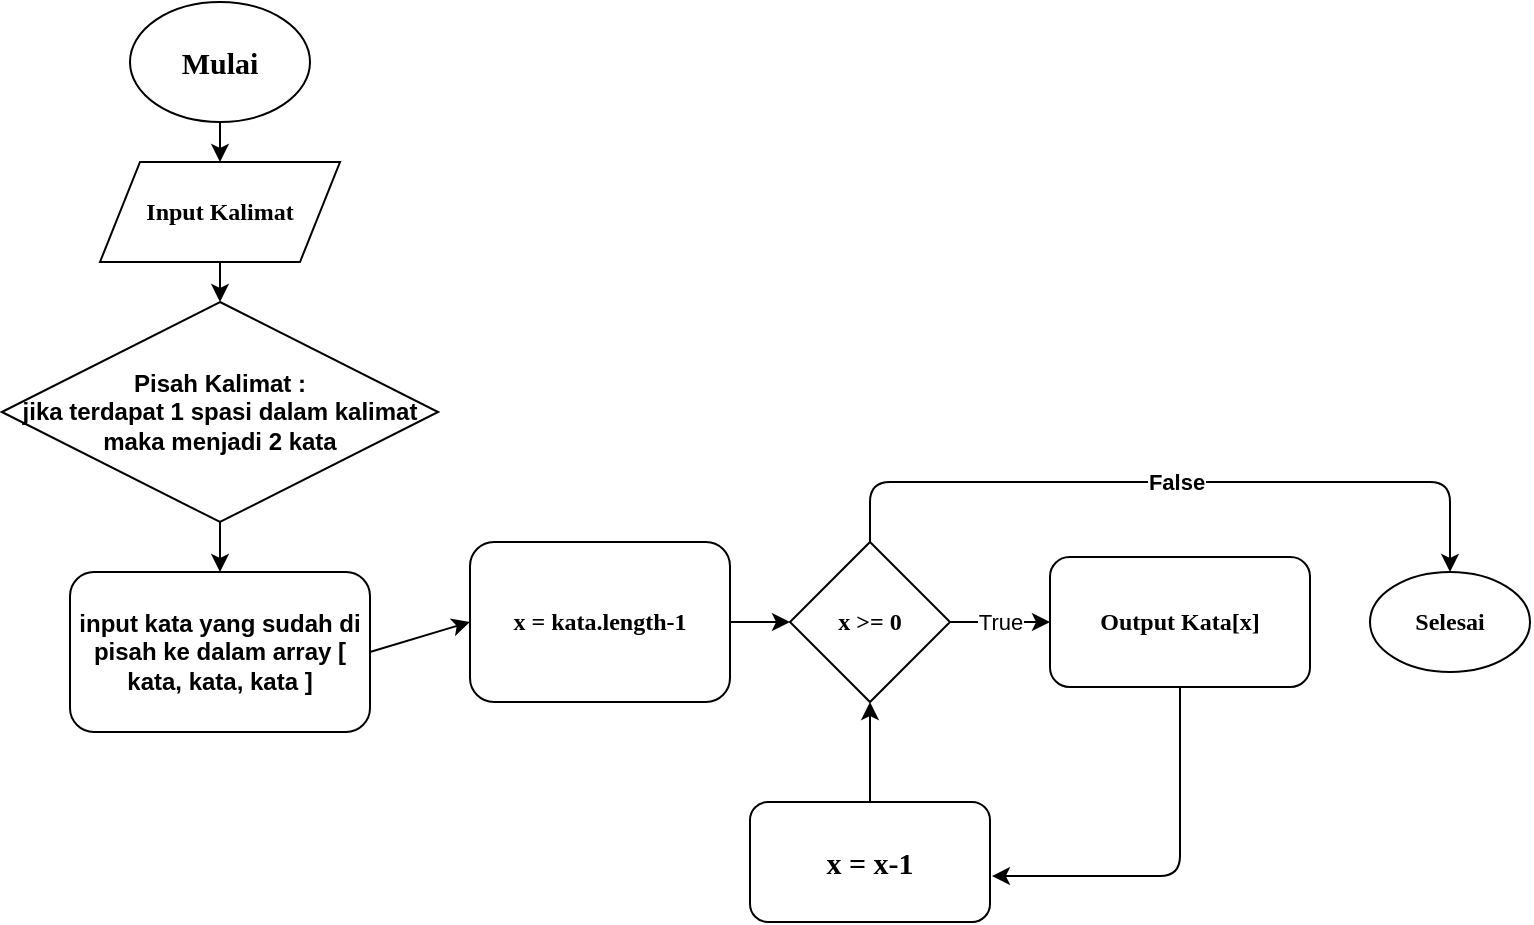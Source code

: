 <mxfile version="14.7.8" type="device"><diagram id="tt5l17vYLHcg5QNLVgEe" name="Page-1"><mxGraphModel dx="867" dy="468" grid="1" gridSize="10" guides="1" tooltips="1" connect="1" arrows="1" fold="1" page="1" pageScale="1" pageWidth="850" pageHeight="1100" math="0" shadow="0"><root><mxCell id="0"/><mxCell id="1" parent="0"/><mxCell id="Amhl82lC2FzriThrE0Xl-1" value="&lt;b&gt;&lt;font face=&quot;Georgia&quot;&gt;&lt;span&gt;x &amp;gt;= 0&lt;br&gt;&lt;/span&gt;&lt;/font&gt;&lt;/b&gt;" style="rhombus;whiteSpace=wrap;html=1;fontStyle=1" parent="1" vertex="1"><mxGeometry x="440" y="290" width="80" height="80" as="geometry"/></mxCell><object label="&lt;font style=&quot;font-size: 15px&quot; face=&quot;Georgia&quot;&gt;&lt;b&gt;Mulai&lt;/b&gt;&lt;/font&gt;" id="Amhl82lC2FzriThrE0Xl-2"><mxCell style="ellipse;whiteSpace=wrap;html=1;" parent="1" vertex="1"><mxGeometry x="110" y="20" width="90" height="60" as="geometry"/></mxCell></object><mxCell id="Amhl82lC2FzriThrE0Xl-5" value="Input Kalimat" style="shape=parallelogram;perimeter=parallelogramPerimeter;whiteSpace=wrap;html=1;fixedSize=1;fontFamily=Georgia;fontSize=12;fontStyle=1" parent="1" vertex="1"><mxGeometry x="95" y="100" width="120" height="50" as="geometry"/></mxCell><mxCell id="Amhl82lC2FzriThrE0Xl-7" value="x = kata.length-1" style="rounded=1;whiteSpace=wrap;html=1;fontFamily=Georgia;fontSize=12;fontStyle=1" parent="1" vertex="1"><mxGeometry x="280" y="290" width="130" height="80" as="geometry"/></mxCell><mxCell id="Amhl82lC2FzriThrE0Xl-8" value="" style="endArrow=classic;html=1;fontFamily=Georgia;fontSize=15;exitX=1;exitY=0.5;exitDx=0;exitDy=0;entryX=0;entryY=0.5;entryDx=0;entryDy=0;" parent="1" source="Amhl82lC2FzriThrE0Xl-7" target="Amhl82lC2FzriThrE0Xl-1" edge="1"><mxGeometry width="50" height="50" relative="1" as="geometry"><mxPoint x="530" y="329.5" as="sourcePoint"/><mxPoint x="600" y="330" as="targetPoint"/></mxGeometry></mxCell><mxCell id="Amhl82lC2FzriThrE0Xl-9" value="" style="endArrow=classic;html=1;fontFamily=Georgia;fontSize=15;entryX=0;entryY=0.5;entryDx=0;entryDy=0;exitX=1;exitY=0.5;exitDx=0;exitDy=0;" parent="1" source="Amhl82lC2FzriThrE0Xl-1" target="Amhl82lC2FzriThrE0Xl-12" edge="1"><mxGeometry relative="1" as="geometry"><mxPoint x="640" y="330" as="sourcePoint"/><mxPoint x="740" y="329.5" as="targetPoint"/></mxGeometry></mxCell><mxCell id="Amhl82lC2FzriThrE0Xl-10" value="True" style="edgeLabel;resizable=0;html=1;align=center;verticalAlign=middle;" parent="Amhl82lC2FzriThrE0Xl-9" connectable="0" vertex="1"><mxGeometry relative="1" as="geometry"/></mxCell><mxCell id="Amhl82lC2FzriThrE0Xl-12" value="Output Kata[x]" style="rounded=1;whiteSpace=wrap;html=1;fontFamily=Georgia;fontSize=12;fontStyle=1" parent="1" vertex="1"><mxGeometry x="570" y="297.5" width="130" height="65" as="geometry"/></mxCell><mxCell id="Amhl82lC2FzriThrE0Xl-21" value="" style="endArrow=classic;html=1;fontFamily=Georgia;fontSize=12;exitX=0.5;exitY=0;exitDx=0;exitDy=0;entryX=0.5;entryY=0;entryDx=0;entryDy=0;" parent="1" source="Amhl82lC2FzriThrE0Xl-1" target="Amhl82lC2FzriThrE0Xl-28" edge="1"><mxGeometry relative="1" as="geometry"><mxPoint x="420" y="210" as="sourcePoint"/><mxPoint x="480" y="232.5" as="targetPoint"/><Array as="points"><mxPoint x="480" y="260"/><mxPoint x="770" y="260"/></Array></mxGeometry></mxCell><mxCell id="Amhl82lC2FzriThrE0Xl-22" value="&lt;b&gt;False&lt;/b&gt;" style="edgeLabel;resizable=0;html=1;align=center;verticalAlign=middle;" parent="Amhl82lC2FzriThrE0Xl-21" connectable="0" vertex="1"><mxGeometry relative="1" as="geometry"/></mxCell><mxCell id="Amhl82lC2FzriThrE0Xl-28" value="&lt;b&gt;Selesai&lt;/b&gt;" style="ellipse;whiteSpace=wrap;html=1;fontFamily=Georgia;fontSize=12;" parent="1" vertex="1"><mxGeometry x="730" y="305" width="80" height="50" as="geometry"/></mxCell><mxCell id="Amhl82lC2FzriThrE0Xl-33" value="" style="endArrow=classic;html=1;fontFamily=Georgia;fontSize=12;entryX=1.008;entryY=0.617;entryDx=0;entryDy=0;entryPerimeter=0;exitX=0.5;exitY=1;exitDx=0;exitDy=0;" parent="1" source="Amhl82lC2FzriThrE0Xl-12" target="Amhl82lC2FzriThrE0Xl-34" edge="1"><mxGeometry width="50" height="50" relative="1" as="geometry"><mxPoint x="625" y="390" as="sourcePoint"/><mxPoint x="635" y="410" as="targetPoint"/><Array as="points"><mxPoint x="635" y="457"/></Array></mxGeometry></mxCell><mxCell id="Amhl82lC2FzriThrE0Xl-34" value="&lt;font style=&quot;font-size: 15px&quot;&gt;&lt;b&gt;x = x-1&lt;/b&gt;&lt;/font&gt;" style="rounded=1;whiteSpace=wrap;html=1;fontFamily=Georgia;fontSize=12;" parent="1" vertex="1"><mxGeometry x="420" y="420" width="120" height="60" as="geometry"/></mxCell><mxCell id="Amhl82lC2FzriThrE0Xl-35" value="" style="endArrow=classic;html=1;fontFamily=Georgia;fontSize=12;exitX=0.5;exitY=0;exitDx=0;exitDy=0;entryX=0.5;entryY=1;entryDx=0;entryDy=0;" parent="1" source="Amhl82lC2FzriThrE0Xl-34" target="Amhl82lC2FzriThrE0Xl-1" edge="1"><mxGeometry width="50" height="50" relative="1" as="geometry"><mxPoint x="440" y="340" as="sourcePoint"/><mxPoint x="490" y="290" as="targetPoint"/></mxGeometry></mxCell><mxCell id="xhaZby707klOdCd0Wp2j-1" value="&lt;div&gt;&lt;b&gt;Pisah Kalimat :&lt;br&gt;&lt;/b&gt;&lt;/div&gt;&lt;div&gt;&lt;b&gt;jika terdapat 1 spasi dalam kalimat maka menjadi 2 kata&lt;br&gt;&lt;/b&gt;&lt;/div&gt;" style="rhombus;whiteSpace=wrap;html=1;" vertex="1" parent="1"><mxGeometry x="45.94" y="170" width="218.12" height="110" as="geometry"/></mxCell><mxCell id="xhaZby707klOdCd0Wp2j-2" value="&lt;b&gt;input kata yang sudah di pisah ke dalam array [ kata, kata, kata ]&lt;/b&gt;" style="rounded=1;whiteSpace=wrap;html=1;" vertex="1" parent="1"><mxGeometry x="80" y="305" width="150" height="80" as="geometry"/></mxCell><mxCell id="xhaZby707klOdCd0Wp2j-4" value="" style="endArrow=classic;html=1;exitX=1;exitY=0.5;exitDx=0;exitDy=0;entryX=0;entryY=0.5;entryDx=0;entryDy=0;" edge="1" parent="1" source="xhaZby707klOdCd0Wp2j-2" target="Amhl82lC2FzriThrE0Xl-7"><mxGeometry width="50" height="50" relative="1" as="geometry"><mxPoint x="400" y="270" as="sourcePoint"/><mxPoint x="450" y="220" as="targetPoint"/></mxGeometry></mxCell><mxCell id="xhaZby707klOdCd0Wp2j-5" value="" style="endArrow=classic;html=1;exitX=0.5;exitY=1;exitDx=0;exitDy=0;entryX=0.5;entryY=0;entryDx=0;entryDy=0;" edge="1" parent="1" source="Amhl82lC2FzriThrE0Xl-5" target="xhaZby707klOdCd0Wp2j-1"><mxGeometry width="50" height="50" relative="1" as="geometry"><mxPoint x="310" y="200" as="sourcePoint"/><mxPoint x="360" y="150" as="targetPoint"/></mxGeometry></mxCell><mxCell id="xhaZby707klOdCd0Wp2j-6" value="" style="endArrow=classic;html=1;exitX=0.5;exitY=1;exitDx=0;exitDy=0;entryX=0.5;entryY=0;entryDx=0;entryDy=0;" edge="1" parent="1" source="xhaZby707klOdCd0Wp2j-1" target="xhaZby707klOdCd0Wp2j-2"><mxGeometry width="50" height="50" relative="1" as="geometry"><mxPoint x="330" y="230" as="sourcePoint"/><mxPoint x="380" y="180" as="targetPoint"/></mxGeometry></mxCell><mxCell id="xhaZby707klOdCd0Wp2j-7" value="" style="endArrow=classic;html=1;exitX=0.5;exitY=1;exitDx=0;exitDy=0;entryX=0.5;entryY=0;entryDx=0;entryDy=0;" edge="1" parent="1" source="Amhl82lC2FzriThrE0Xl-2" target="Amhl82lC2FzriThrE0Xl-5"><mxGeometry width="50" height="50" relative="1" as="geometry"><mxPoint x="260" y="100" as="sourcePoint"/><mxPoint x="310" y="50" as="targetPoint"/></mxGeometry></mxCell></root></mxGraphModel></diagram></mxfile>